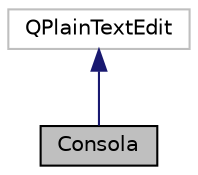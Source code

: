 digraph "Consola"
{
 // LATEX_PDF_SIZE
  edge [fontname="Helvetica",fontsize="10",labelfontname="Helvetica",labelfontsize="10"];
  node [fontname="Helvetica",fontsize="10",shape=record];
  Node1 [label="Consola",height=0.2,width=0.4,color="black", fillcolor="grey75", style="filled", fontcolor="black",tooltip="The Consola class. Un objeto de tipo Consola permite mostrar texto y leer texto desde una ventana gra..."];
  Node2 -> Node1 [dir="back",color="midnightblue",fontsize="10",style="solid",fontname="Helvetica"];
  Node2 [label="QPlainTextEdit",height=0.2,width=0.4,color="grey75", fillcolor="white", style="filled",tooltip=" "];
}
